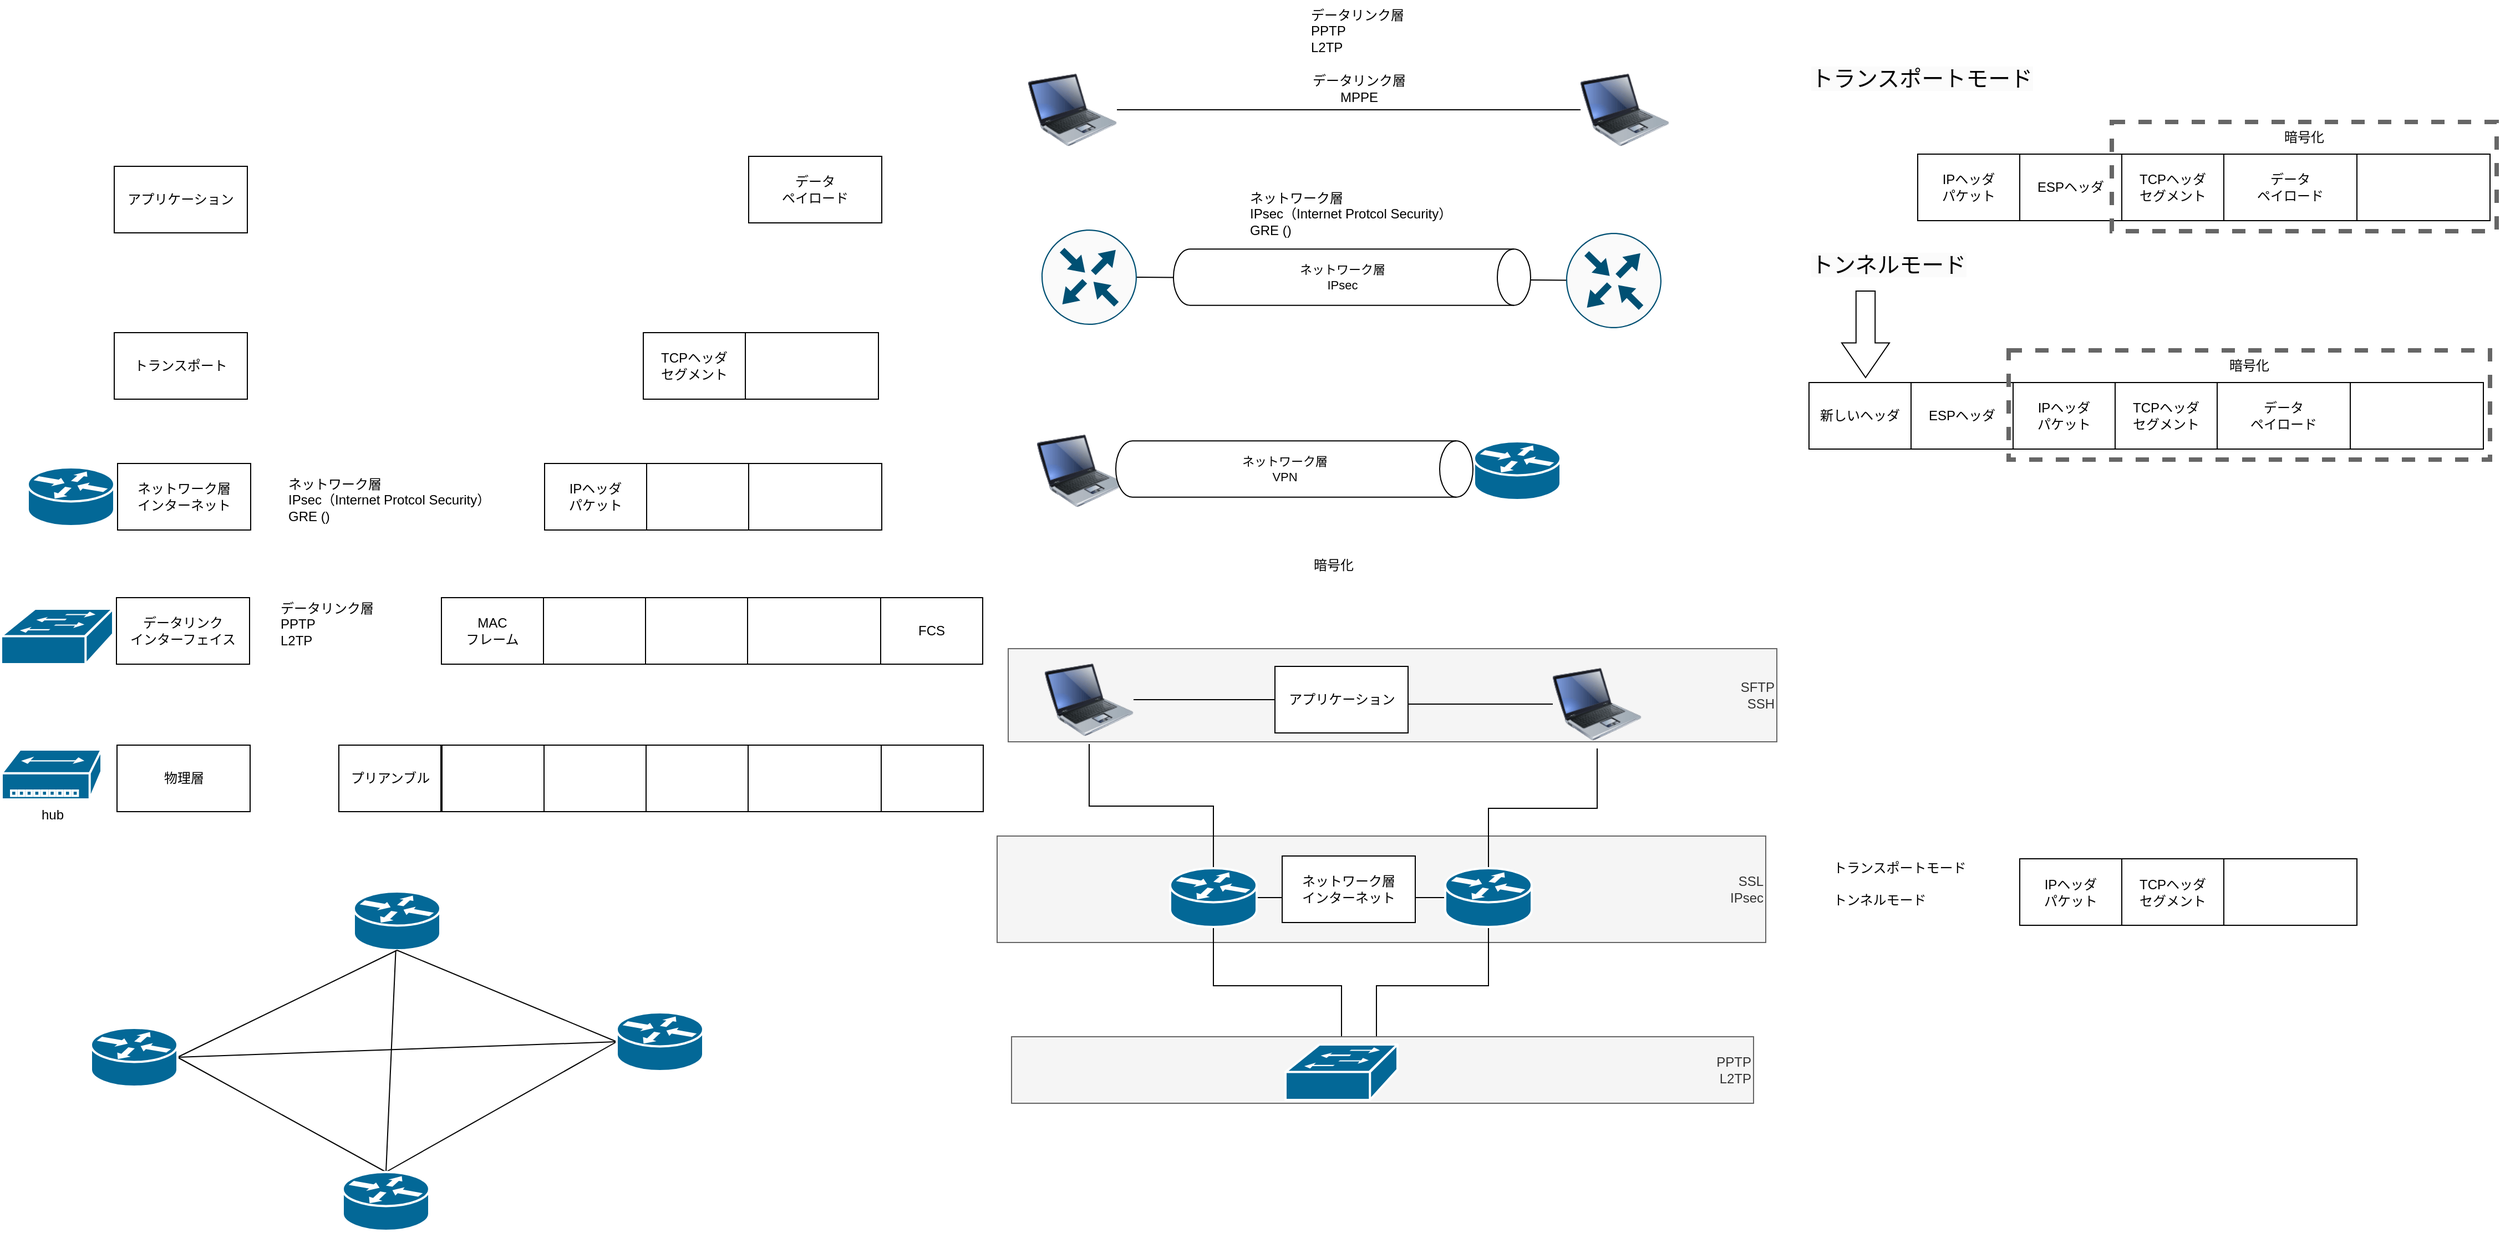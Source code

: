 <mxfile version="21.7.4" type="github">
  <diagram name="ページ1" id="dT8lKvFCBUrScKRdb4rl">
    <mxGraphModel dx="6296" dy="2831" grid="0" gridSize="10" guides="1" tooltips="1" connect="1" arrows="1" fold="1" page="1" pageScale="1" pageWidth="827" pageHeight="1169" math="0" shadow="0">
      <root>
        <mxCell id="0" />
        <mxCell id="1" parent="0" />
        <mxCell id="yY2GGmouGdZw-M5n04Jn-40" value="SFTP&lt;br&gt;SSH" style="whiteSpace=wrap;html=1;fillColor=#f5f5f5;fontColor=#333333;strokeColor=#666666;align=right;" parent="1" vertex="1">
          <mxGeometry x="113" y="607" width="693" height="84" as="geometry" />
        </mxCell>
        <mxCell id="yY2GGmouGdZw-M5n04Jn-41" value="SSL&lt;br&gt;IPsec" style="whiteSpace=wrap;html=1;align=right;fillColor=#f5f5f5;fontColor=#333333;strokeColor=#666666;" parent="1" vertex="1">
          <mxGeometry x="103" y="776" width="693" height="96" as="geometry" />
        </mxCell>
        <mxCell id="H7sqoX2Ojq_gLP6LzIEQ-5" style="rounded=0;orthogonalLoop=1;jettySize=auto;html=1;exitX=1;exitY=0.5;exitDx=0;exitDy=0;endArrow=none;endFill=0;" parent="1" source="H7sqoX2Ojq_gLP6LzIEQ-2" target="H7sqoX2Ojq_gLP6LzIEQ-3" edge="1">
          <mxGeometry relative="1" as="geometry" />
        </mxCell>
        <mxCell id="H7sqoX2Ojq_gLP6LzIEQ-2" value="" style="image;html=1;image=img/lib/clip_art/computers/Laptop_128x128.png" parent="1" vertex="1">
          <mxGeometry x="131" y="81" width="80" height="80" as="geometry" />
        </mxCell>
        <mxCell id="H7sqoX2Ojq_gLP6LzIEQ-3" value="" style="image;html=1;image=img/lib/clip_art/computers/Laptop_128x128.png" parent="1" vertex="1">
          <mxGeometry x="629" y="81" width="80" height="80" as="geometry" />
        </mxCell>
        <mxCell id="H7sqoX2Ojq_gLP6LzIEQ-10" style="edgeStyle=none;shape=connector;rounded=0;orthogonalLoop=1;jettySize=auto;html=1;exitX=1;exitY=0.5;exitDx=0;exitDy=0;exitPerimeter=0;labelBackgroundColor=default;strokeColor=default;fontFamily=Helvetica;fontSize=11;fontColor=default;endArrow=none;endFill=0;" parent="1" source="H7sqoX2Ojq_gLP6LzIEQ-7" target="H7sqoX2Ojq_gLP6LzIEQ-9" edge="1">
          <mxGeometry relative="1" as="geometry" />
        </mxCell>
        <mxCell id="H7sqoX2Ojq_gLP6LzIEQ-7" value="" style="sketch=0;points=[[0.5,0,0],[1,0.5,0],[0.5,1,0],[0,0.5,0],[0.145,0.145,0],[0.856,0.145,0],[0.855,0.856,0],[0.145,0.855,0]];verticalLabelPosition=bottom;html=1;verticalAlign=top;aspect=fixed;align=center;pointerEvents=1;shape=mxgraph.cisco19.rect;prIcon=router;fillColor=#FAFAFA;strokeColor=#005073;fontFamily=Helvetica;fontSize=11;fontColor=default;" parent="1" vertex="1">
          <mxGeometry x="143" y="229" width="86" height="86" as="geometry" />
        </mxCell>
        <mxCell id="H7sqoX2Ojq_gLP6LzIEQ-9" value="" style="sketch=0;points=[[0.5,0,0],[1,0.5,0],[0.5,1,0],[0,0.5,0],[0.145,0.145,0],[0.856,0.145,0],[0.855,0.856,0],[0.145,0.855,0]];verticalLabelPosition=bottom;html=1;verticalAlign=top;aspect=fixed;align=center;pointerEvents=1;shape=mxgraph.cisco19.rect;prIcon=router;fillColor=#FAFAFA;strokeColor=#005073;fontFamily=Helvetica;fontSize=11;fontColor=default;" parent="1" vertex="1">
          <mxGeometry x="616" y="232" width="86" height="86" as="geometry" />
        </mxCell>
        <mxCell id="6HCTai23pFKR4svxLffy-1" value="トランスポートモード&lt;br&gt;&lt;br&gt;トンネルモード&lt;br&gt;" style="text;html=1;align=left;verticalAlign=middle;resizable=0;points=[];autosize=1;strokeColor=none;fillColor=none;" parent="1" vertex="1">
          <mxGeometry x="855" y="791" width="138" height="55" as="geometry" />
        </mxCell>
        <mxCell id="6HCTai23pFKR4svxLffy-2" value="データリンク層&lt;br&gt;PPTP&lt;br&gt;L2TP" style="text;html=1;align=left;verticalAlign=middle;resizable=0;points=[];autosize=1;strokeColor=none;fillColor=none;" parent="1" vertex="1">
          <mxGeometry x="-545" y="557" width="102" height="55" as="geometry" />
        </mxCell>
        <mxCell id="6HCTai23pFKR4svxLffy-3" value="ネットワーク層&lt;br&gt;IPsec（Internet Protcol Security）&lt;br&gt;GRE ()" style="text;html=1;align=left;verticalAlign=middle;resizable=0;points=[];autosize=1;strokeColor=none;fillColor=none;" parent="1" vertex="1">
          <mxGeometry x="-538" y="445" width="200" height="55" as="geometry" />
        </mxCell>
        <mxCell id="6HCTai23pFKR4svxLffy-6" value="データリンク層&lt;br&gt;MPPE" style="text;html=1;align=center;verticalAlign=middle;resizable=0;points=[];autosize=1;strokeColor=none;fillColor=none;" parent="1" vertex="1">
          <mxGeometry x="378" y="81" width="102" height="41" as="geometry" />
        </mxCell>
        <mxCell id="6HCTai23pFKR4svxLffy-9" value="" style="group" parent="1" vertex="1" connectable="0">
          <mxGeometry x="287" y="242" width="272" height="60" as="geometry" />
        </mxCell>
        <mxCell id="6HCTai23pFKR4svxLffy-7" value="" style="shape=cylinder3;whiteSpace=wrap;html=1;boundedLbl=1;backgroundOutline=1;size=15;rotation=90;" parent="6HCTai23pFKR4svxLffy-9" vertex="1">
          <mxGeometry x="110.658" y="-131" width="50.683" height="322" as="geometry" />
        </mxCell>
        <mxCell id="6HCTai23pFKR4svxLffy-8" value="ネットワーク層&lt;br&gt;IPsec" style="edgeLabel;html=1;align=center;verticalAlign=middle;resizable=0;points=[];fontSize=11;fontFamily=Helvetica;fontColor=default;" parent="6HCTai23pFKR4svxLffy-9" vertex="1" connectable="0">
          <mxGeometry x="126.708" y="30" as="geometry" />
        </mxCell>
        <mxCell id="6HCTai23pFKR4svxLffy-10" value="" style="image;html=1;image=img/lib/clip_art/computers/Laptop_128x128.png" parent="1" vertex="1">
          <mxGeometry x="139" y="406.5" width="80" height="80" as="geometry" />
        </mxCell>
        <mxCell id="6HCTai23pFKR4svxLffy-14" value="" style="shape=mxgraph.cisco.routers.router;sketch=0;html=1;pointerEvents=1;dashed=0;fillColor=#036897;strokeColor=#ffffff;strokeWidth=2;verticalLabelPosition=bottom;verticalAlign=top;align=center;outlineConnect=0;fontFamily=Helvetica;fontSize=11;fontColor=default;" parent="1" vertex="1">
          <mxGeometry x="533" y="420" width="78" height="53" as="geometry" />
        </mxCell>
        <mxCell id="6HCTai23pFKR4svxLffy-16" value="" style="group" parent="1" vertex="1" connectable="0">
          <mxGeometry x="235" y="415" width="272" height="60" as="geometry" />
        </mxCell>
        <mxCell id="6HCTai23pFKR4svxLffy-17" value="" style="shape=cylinder3;whiteSpace=wrap;html=1;boundedLbl=1;backgroundOutline=1;size=15;rotation=90;" parent="6HCTai23pFKR4svxLffy-16" vertex="1">
          <mxGeometry x="110.658" y="-131" width="50.683" height="322" as="geometry" />
        </mxCell>
        <mxCell id="6HCTai23pFKR4svxLffy-18" value="ネットワーク層&lt;br&gt;VPN" style="edgeLabel;html=1;align=center;verticalAlign=middle;resizable=0;points=[];fontSize=11;fontFamily=Helvetica;fontColor=default;" parent="6HCTai23pFKR4svxLffy-16" vertex="1" connectable="0">
          <mxGeometry x="126.708" y="30" as="geometry" />
        </mxCell>
        <mxCell id="iN7foIdZGMYLOi0Fs2he-1" value="" style="shape=mxgraph.cisco.routers.router;sketch=0;html=1;pointerEvents=1;dashed=0;fillColor=#036897;strokeColor=#ffffff;strokeWidth=2;verticalLabelPosition=bottom;verticalAlign=top;align=center;outlineConnect=0;fontFamily=Helvetica;fontSize=11;fontColor=default;" parent="1" vertex="1">
          <mxGeometry x="-477" y="826" width="78" height="53" as="geometry" />
        </mxCell>
        <mxCell id="iN7foIdZGMYLOi0Fs2he-5" style="rounded=0;orthogonalLoop=1;jettySize=auto;html=1;exitX=1;exitY=0.5;exitDx=0;exitDy=0;exitPerimeter=0;endArrow=none;endFill=0;entryX=0.5;entryY=1;entryDx=0;entryDy=0;entryPerimeter=0;" parent="1" source="iN7foIdZGMYLOi0Fs2he-2" target="iN7foIdZGMYLOi0Fs2he-1" edge="1">
          <mxGeometry relative="1" as="geometry" />
        </mxCell>
        <mxCell id="iN7foIdZGMYLOi0Fs2he-7" style="edgeStyle=none;shape=connector;rounded=0;orthogonalLoop=1;jettySize=auto;html=1;exitX=1;exitY=0.5;exitDx=0;exitDy=0;exitPerimeter=0;entryX=0.5;entryY=0;entryDx=0;entryDy=0;entryPerimeter=0;labelBackgroundColor=default;strokeColor=default;fontFamily=Helvetica;fontSize=11;fontColor=default;endArrow=none;endFill=0;" parent="1" source="iN7foIdZGMYLOi0Fs2he-2" target="iN7foIdZGMYLOi0Fs2he-4" edge="1">
          <mxGeometry relative="1" as="geometry" />
        </mxCell>
        <mxCell id="iN7foIdZGMYLOi0Fs2he-9" style="edgeStyle=none;shape=connector;rounded=0;orthogonalLoop=1;jettySize=auto;html=1;exitX=1;exitY=0.5;exitDx=0;exitDy=0;exitPerimeter=0;entryX=0;entryY=0.5;entryDx=0;entryDy=0;entryPerimeter=0;labelBackgroundColor=default;strokeColor=default;fontFamily=Helvetica;fontSize=11;fontColor=default;endArrow=none;endFill=0;" parent="1" source="iN7foIdZGMYLOi0Fs2he-2" target="iN7foIdZGMYLOi0Fs2he-3" edge="1">
          <mxGeometry relative="1" as="geometry" />
        </mxCell>
        <mxCell id="iN7foIdZGMYLOi0Fs2he-2" value="" style="shape=mxgraph.cisco.routers.router;sketch=0;html=1;pointerEvents=1;dashed=0;fillColor=#036897;strokeColor=#ffffff;strokeWidth=2;verticalLabelPosition=bottom;verticalAlign=top;align=center;outlineConnect=0;fontFamily=Helvetica;fontSize=11;fontColor=default;" parent="1" vertex="1">
          <mxGeometry x="-714" y="949" width="78" height="53" as="geometry" />
        </mxCell>
        <mxCell id="iN7foIdZGMYLOi0Fs2he-10" style="edgeStyle=none;shape=connector;rounded=0;orthogonalLoop=1;jettySize=auto;html=1;exitX=0;exitY=0.5;exitDx=0;exitDy=0;exitPerimeter=0;entryX=0.5;entryY=1;entryDx=0;entryDy=0;entryPerimeter=0;labelBackgroundColor=default;strokeColor=default;fontFamily=Helvetica;fontSize=11;fontColor=default;endArrow=none;endFill=0;" parent="1" source="iN7foIdZGMYLOi0Fs2he-3" target="iN7foIdZGMYLOi0Fs2he-1" edge="1">
          <mxGeometry relative="1" as="geometry" />
        </mxCell>
        <mxCell id="iN7foIdZGMYLOi0Fs2he-11" style="edgeStyle=none;shape=connector;rounded=0;orthogonalLoop=1;jettySize=auto;html=1;exitX=0;exitY=0.5;exitDx=0;exitDy=0;exitPerimeter=0;entryX=0.5;entryY=0;entryDx=0;entryDy=0;entryPerimeter=0;labelBackgroundColor=default;strokeColor=default;fontFamily=Helvetica;fontSize=11;fontColor=default;endArrow=none;endFill=0;" parent="1" source="iN7foIdZGMYLOi0Fs2he-3" target="iN7foIdZGMYLOi0Fs2he-4" edge="1">
          <mxGeometry relative="1" as="geometry" />
        </mxCell>
        <mxCell id="iN7foIdZGMYLOi0Fs2he-3" value="" style="shape=mxgraph.cisco.routers.router;sketch=0;html=1;pointerEvents=1;dashed=0;fillColor=#036897;strokeColor=#ffffff;strokeWidth=2;verticalLabelPosition=bottom;verticalAlign=top;align=center;outlineConnect=0;fontFamily=Helvetica;fontSize=11;fontColor=default;" parent="1" vertex="1">
          <mxGeometry x="-240" y="935" width="78" height="53" as="geometry" />
        </mxCell>
        <mxCell id="iN7foIdZGMYLOi0Fs2he-12" style="edgeStyle=none;shape=connector;rounded=0;orthogonalLoop=1;jettySize=auto;html=1;exitX=0.5;exitY=0;exitDx=0;exitDy=0;exitPerimeter=0;labelBackgroundColor=default;strokeColor=default;fontFamily=Helvetica;fontSize=11;fontColor=default;endArrow=none;endFill=0;" parent="1" source="iN7foIdZGMYLOi0Fs2he-4" target="iN7foIdZGMYLOi0Fs2he-1" edge="1">
          <mxGeometry relative="1" as="geometry" />
        </mxCell>
        <mxCell id="iN7foIdZGMYLOi0Fs2he-4" value="" style="shape=mxgraph.cisco.routers.router;sketch=0;html=1;pointerEvents=1;dashed=0;fillColor=#036897;strokeColor=#ffffff;strokeWidth=2;verticalLabelPosition=bottom;verticalAlign=top;align=center;outlineConnect=0;fontFamily=Helvetica;fontSize=11;fontColor=default;" parent="1" vertex="1">
          <mxGeometry x="-487" y="1079" width="78" height="53" as="geometry" />
        </mxCell>
        <mxCell id="yY2GGmouGdZw-M5n04Jn-1" value="暗号化" style="text;html=1;align=center;verticalAlign=middle;resizable=0;points=[];autosize=1;strokeColor=none;fillColor=none;" parent="1" vertex="1">
          <mxGeometry x="379" y="519" width="54" height="26" as="geometry" />
        </mxCell>
        <mxCell id="yY2GGmouGdZw-M5n04Jn-2" value="データ&lt;br&gt;ペイロード" style="whiteSpace=wrap;html=1;" parent="1" vertex="1">
          <mxGeometry x="-121" y="163" width="120" height="60" as="geometry" />
        </mxCell>
        <mxCell id="yY2GGmouGdZw-M5n04Jn-3" value="" style="whiteSpace=wrap;html=1;" parent="1" vertex="1">
          <mxGeometry x="-124" y="322" width="120" height="60" as="geometry" />
        </mxCell>
        <mxCell id="yY2GGmouGdZw-M5n04Jn-4" value="TCPヘッダ&lt;br&gt;セグメント" style="whiteSpace=wrap;html=1;" parent="1" vertex="1">
          <mxGeometry x="-216" y="322" width="92" height="60" as="geometry" />
        </mxCell>
        <mxCell id="yY2GGmouGdZw-M5n04Jn-5" value="" style="whiteSpace=wrap;html=1;" parent="1" vertex="1">
          <mxGeometry x="-213" y="440" width="92" height="60" as="geometry" />
        </mxCell>
        <mxCell id="yY2GGmouGdZw-M5n04Jn-6" value="" style="whiteSpace=wrap;html=1;" parent="1" vertex="1">
          <mxGeometry x="-121" y="440" width="120" height="60" as="geometry" />
        </mxCell>
        <mxCell id="yY2GGmouGdZw-M5n04Jn-7" value="IPヘッダ&lt;br&gt;パケット" style="whiteSpace=wrap;html=1;" parent="1" vertex="1">
          <mxGeometry x="-305" y="440" width="92" height="60" as="geometry" />
        </mxCell>
        <mxCell id="yY2GGmouGdZw-M5n04Jn-8" value="" style="whiteSpace=wrap;html=1;" parent="1" vertex="1">
          <mxGeometry x="-122" y="561" width="120" height="60" as="geometry" />
        </mxCell>
        <mxCell id="yY2GGmouGdZw-M5n04Jn-9" value="" style="whiteSpace=wrap;html=1;" parent="1" vertex="1">
          <mxGeometry x="-214" y="561" width="92" height="60" as="geometry" />
        </mxCell>
        <mxCell id="yY2GGmouGdZw-M5n04Jn-10" value="" style="whiteSpace=wrap;html=1;" parent="1" vertex="1">
          <mxGeometry x="-306" y="561" width="92" height="60" as="geometry" />
        </mxCell>
        <mxCell id="yY2GGmouGdZw-M5n04Jn-11" value="FCS" style="whiteSpace=wrap;html=1;" parent="1" vertex="1">
          <mxGeometry x="-2" y="561" width="92" height="60" as="geometry" />
        </mxCell>
        <mxCell id="yY2GGmouGdZw-M5n04Jn-12" value="アプリケーション" style="whiteSpace=wrap;html=1;" parent="1" vertex="1">
          <mxGeometry x="-693" y="172" width="120" height="60" as="geometry" />
        </mxCell>
        <mxCell id="yY2GGmouGdZw-M5n04Jn-13" value="トランスポート" style="whiteSpace=wrap;html=1;" parent="1" vertex="1">
          <mxGeometry x="-693" y="322" width="120" height="60" as="geometry" />
        </mxCell>
        <mxCell id="yY2GGmouGdZw-M5n04Jn-14" value="ネットワーク層&lt;br&gt;インターネット" style="whiteSpace=wrap;html=1;" parent="1" vertex="1">
          <mxGeometry x="-690" y="440" width="120" height="60" as="geometry" />
        </mxCell>
        <mxCell id="yY2GGmouGdZw-M5n04Jn-15" value="データリンク&lt;br&gt;インターフェイス" style="whiteSpace=wrap;html=1;" parent="1" vertex="1">
          <mxGeometry x="-691" y="561" width="120" height="60" as="geometry" />
        </mxCell>
        <mxCell id="yY2GGmouGdZw-M5n04Jn-16" value="" style="shape=mxgraph.cisco.routers.router;sketch=0;html=1;pointerEvents=1;dashed=0;fillColor=#036897;strokeColor=#ffffff;strokeWidth=2;verticalLabelPosition=bottom;verticalAlign=top;align=center;outlineConnect=0;fontFamily=Helvetica;fontSize=11;fontColor=default;" parent="1" vertex="1">
          <mxGeometry x="-771" y="443.5" width="78" height="53" as="geometry" />
        </mxCell>
        <mxCell id="yY2GGmouGdZw-M5n04Jn-17" value="" style="shape=mxgraph.cisco.switches.workgroup_switch;sketch=0;html=1;pointerEvents=1;dashed=0;fillColor=#036897;strokeColor=#ffffff;strokeWidth=2;verticalLabelPosition=bottom;verticalAlign=top;align=center;outlineConnect=0;fontFamily=Helvetica;fontSize=11;fontColor=default;" parent="1" vertex="1">
          <mxGeometry x="-795" y="571" width="101" height="50" as="geometry" />
        </mxCell>
        <mxCell id="yY2GGmouGdZw-M5n04Jn-18" value="MAC&lt;br&gt;フレーム" style="whiteSpace=wrap;html=1;" parent="1" vertex="1">
          <mxGeometry x="-398" y="561" width="92" height="60" as="geometry" />
        </mxCell>
        <mxCell id="yY2GGmouGdZw-M5n04Jn-19" value="" style="whiteSpace=wrap;html=1;" parent="1" vertex="1">
          <mxGeometry x="-1.5" y="694" width="92" height="60" as="geometry" />
        </mxCell>
        <mxCell id="yY2GGmouGdZw-M5n04Jn-20" value="物理層" style="whiteSpace=wrap;html=1;" parent="1" vertex="1">
          <mxGeometry x="-690.5" y="694" width="120" height="60" as="geometry" />
        </mxCell>
        <mxCell id="yY2GGmouGdZw-M5n04Jn-21" value="" style="whiteSpace=wrap;html=1;" parent="1" vertex="1">
          <mxGeometry x="-397.5" y="694" width="92" height="60" as="geometry" />
        </mxCell>
        <mxCell id="yY2GGmouGdZw-M5n04Jn-22" value="" style="whiteSpace=wrap;html=1;" parent="1" vertex="1">
          <mxGeometry x="-121.5" y="694" width="120" height="60" as="geometry" />
        </mxCell>
        <mxCell id="yY2GGmouGdZw-M5n04Jn-23" value="" style="whiteSpace=wrap;html=1;" parent="1" vertex="1">
          <mxGeometry x="-213.5" y="694" width="92" height="60" as="geometry" />
        </mxCell>
        <mxCell id="yY2GGmouGdZw-M5n04Jn-24" value="" style="whiteSpace=wrap;html=1;" parent="1" vertex="1">
          <mxGeometry x="-305.5" y="694" width="92" height="60" as="geometry" />
        </mxCell>
        <mxCell id="yY2GGmouGdZw-M5n04Jn-25" value="プリアンブル" style="whiteSpace=wrap;html=1;" parent="1" vertex="1">
          <mxGeometry x="-490.5" y="694" width="92" height="60" as="geometry" />
        </mxCell>
        <mxCell id="yY2GGmouGdZw-M5n04Jn-26" value="hub" style="shape=mxgraph.cisco.hubs_and_gateways.small_hub;sketch=0;html=1;pointerEvents=1;dashed=0;fillColor=#036897;strokeColor=#ffffff;strokeWidth=2;verticalLabelPosition=bottom;verticalAlign=top;align=center;outlineConnect=0;" parent="1" vertex="1">
          <mxGeometry x="-794.5" y="698" width="90" height="45" as="geometry" />
        </mxCell>
        <mxCell id="yY2GGmouGdZw-M5n04Jn-33" style="edgeStyle=orthogonalEdgeStyle;rounded=0;orthogonalLoop=1;jettySize=auto;html=1;exitX=1;exitY=0.5;exitDx=0;exitDy=0;entryX=0;entryY=0.5;entryDx=0;entryDy=0;endArrow=none;endFill=0;" parent="1" source="yY2GGmouGdZw-M5n04Jn-27" target="yY2GGmouGdZw-M5n04Jn-32" edge="1">
          <mxGeometry relative="1" as="geometry" />
        </mxCell>
        <mxCell id="yY2GGmouGdZw-M5n04Jn-34" style="edgeStyle=orthogonalEdgeStyle;shape=connector;rounded=0;orthogonalLoop=1;jettySize=auto;html=1;exitX=0.5;exitY=1;exitDx=0;exitDy=0;entryX=0.5;entryY=0;entryDx=0;entryDy=0;entryPerimeter=0;labelBackgroundColor=default;strokeColor=default;fontFamily=Helvetica;fontSize=11;fontColor=default;endArrow=none;endFill=0;" parent="1" source="yY2GGmouGdZw-M5n04Jn-27" target="yY2GGmouGdZw-M5n04Jn-28" edge="1">
          <mxGeometry relative="1" as="geometry" />
        </mxCell>
        <mxCell id="yY2GGmouGdZw-M5n04Jn-27" value="" style="image;html=1;image=img/lib/clip_art/computers/Laptop_128x128.png" parent="1" vertex="1">
          <mxGeometry x="146" y="613" width="80" height="80" as="geometry" />
        </mxCell>
        <mxCell id="yY2GGmouGdZw-M5n04Jn-36" style="edgeStyle=orthogonalEdgeStyle;shape=connector;rounded=0;orthogonalLoop=1;jettySize=auto;html=1;exitX=1;exitY=0.5;exitDx=0;exitDy=0;exitPerimeter=0;labelBackgroundColor=default;strokeColor=default;fontFamily=Helvetica;fontSize=11;fontColor=default;endArrow=none;endFill=0;" parent="1" source="yY2GGmouGdZw-M5n04Jn-28" target="yY2GGmouGdZw-M5n04Jn-35" edge="1">
          <mxGeometry relative="1" as="geometry" />
        </mxCell>
        <mxCell id="yY2GGmouGdZw-M5n04Jn-48" style="edgeStyle=orthogonalEdgeStyle;shape=connector;rounded=0;orthogonalLoop=1;jettySize=auto;html=1;exitX=0.5;exitY=1;exitDx=0;exitDy=0;exitPerimeter=0;labelBackgroundColor=default;strokeColor=default;fontFamily=Helvetica;fontSize=11;fontColor=default;endArrow=none;endFill=0;" parent="1" source="yY2GGmouGdZw-M5n04Jn-28" target="yY2GGmouGdZw-M5n04Jn-42" edge="1">
          <mxGeometry relative="1" as="geometry" />
        </mxCell>
        <mxCell id="yY2GGmouGdZw-M5n04Jn-28" value="" style="shape=mxgraph.cisco.routers.router;sketch=0;html=1;pointerEvents=1;dashed=0;fillColor=#036897;strokeColor=#ffffff;strokeWidth=2;verticalLabelPosition=bottom;verticalAlign=top;align=center;outlineConnect=0;fontFamily=Helvetica;fontSize=11;fontColor=default;" parent="1" vertex="1">
          <mxGeometry x="259" y="805" width="78" height="53" as="geometry" />
        </mxCell>
        <mxCell id="yY2GGmouGdZw-M5n04Jn-29" value="アプリケーション" style="whiteSpace=wrap;html=1;" parent="1" vertex="1">
          <mxGeometry x="353.5" y="623" width="120" height="60" as="geometry" />
        </mxCell>
        <mxCell id="yY2GGmouGdZw-M5n04Jn-37" style="edgeStyle=orthogonalEdgeStyle;shape=connector;rounded=0;orthogonalLoop=1;jettySize=auto;html=1;exitX=0.5;exitY=1;exitDx=0;exitDy=0;labelBackgroundColor=default;strokeColor=default;fontFamily=Helvetica;fontSize=11;fontColor=default;endArrow=none;endFill=0;" parent="1" source="yY2GGmouGdZw-M5n04Jn-32" target="yY2GGmouGdZw-M5n04Jn-35" edge="1">
          <mxGeometry relative="1" as="geometry" />
        </mxCell>
        <mxCell id="yY2GGmouGdZw-M5n04Jn-32" value="" style="image;html=1;image=img/lib/clip_art/computers/Laptop_128x128.png" parent="1" vertex="1">
          <mxGeometry x="604" y="617" width="80" height="80" as="geometry" />
        </mxCell>
        <mxCell id="yY2GGmouGdZw-M5n04Jn-47" style="edgeStyle=orthogonalEdgeStyle;shape=connector;rounded=0;orthogonalLoop=1;jettySize=auto;html=1;exitX=0.5;exitY=1;exitDx=0;exitDy=0;exitPerimeter=0;entryX=1;entryY=0;entryDx=0;entryDy=0;entryPerimeter=0;labelBackgroundColor=default;strokeColor=default;fontFamily=Helvetica;fontSize=11;fontColor=default;endArrow=none;endFill=0;" parent="1" source="yY2GGmouGdZw-M5n04Jn-35" target="yY2GGmouGdZw-M5n04Jn-42" edge="1">
          <mxGeometry relative="1" as="geometry">
            <Array as="points">
              <mxPoint x="546" y="911" />
              <mxPoint x="445" y="911" />
              <mxPoint x="445" y="964" />
            </Array>
          </mxGeometry>
        </mxCell>
        <mxCell id="yY2GGmouGdZw-M5n04Jn-35" value="" style="shape=mxgraph.cisco.routers.router;sketch=0;html=1;pointerEvents=1;dashed=0;fillColor=#036897;strokeColor=#ffffff;strokeWidth=2;verticalLabelPosition=bottom;verticalAlign=top;align=center;outlineConnect=0;fontFamily=Helvetica;fontSize=11;fontColor=default;" parent="1" vertex="1">
          <mxGeometry x="507" y="805" width="78" height="53" as="geometry" />
        </mxCell>
        <mxCell id="yY2GGmouGdZw-M5n04Jn-38" value="ネットワーク層&lt;br&gt;インターネット" style="whiteSpace=wrap;html=1;" parent="1" vertex="1">
          <mxGeometry x="360" y="794" width="120" height="60" as="geometry" />
        </mxCell>
        <mxCell id="yY2GGmouGdZw-M5n04Jn-39" value="PPTP&lt;br&gt;L2TP" style="whiteSpace=wrap;html=1;align=right;fillColor=#f5f5f5;fontColor=#333333;strokeColor=#666666;" parent="1" vertex="1">
          <mxGeometry x="116" y="957" width="669" height="60" as="geometry" />
        </mxCell>
        <mxCell id="yY2GGmouGdZw-M5n04Jn-42" value="" style="shape=mxgraph.cisco.switches.workgroup_switch;sketch=0;html=1;pointerEvents=1;dashed=0;fillColor=#036897;strokeColor=#ffffff;strokeWidth=2;verticalLabelPosition=bottom;verticalAlign=top;align=center;outlineConnect=0;fontFamily=Helvetica;fontSize=11;fontColor=default;" parent="1" vertex="1">
          <mxGeometry x="363" y="964" width="101" height="50" as="geometry" />
        </mxCell>
        <mxCell id="kiuYkO8eHHvAf3UtzUh4-1" value="TCPヘッダ&lt;br style=&quot;border-color: var(--border-color);&quot;&gt;セグメント" style="whiteSpace=wrap;html=1;" vertex="1" parent="1">
          <mxGeometry x="1117" y="796.5" width="92" height="60" as="geometry" />
        </mxCell>
        <mxCell id="kiuYkO8eHHvAf3UtzUh4-2" value="" style="whiteSpace=wrap;html=1;" vertex="1" parent="1">
          <mxGeometry x="1209" y="796.5" width="120" height="60" as="geometry" />
        </mxCell>
        <mxCell id="kiuYkO8eHHvAf3UtzUh4-3" value="IPヘッダ&lt;br&gt;パケット" style="whiteSpace=wrap;html=1;" vertex="1" parent="1">
          <mxGeometry x="1025" y="796.5" width="92" height="60" as="geometry" />
        </mxCell>
        <mxCell id="kiuYkO8eHHvAf3UtzUh4-4" value="&lt;span style=&quot;color: rgb(0, 0, 0); font-family: Helvetica; font-size: 20px; font-style: normal; font-variant-ligatures: normal; font-variant-caps: normal; font-weight: 400; letter-spacing: normal; orphans: 2; text-align: left; text-indent: 0px; text-transform: none; widows: 2; word-spacing: 0px; -webkit-text-stroke-width: 0px; background-color: rgb(251, 251, 251); text-decoration-thickness: initial; text-decoration-style: initial; text-decoration-color: initial; float: none; display: inline !important;&quot;&gt;トランスポートモード&lt;/span&gt;&lt;br style=&quot;border-color: var(--border-color); color: rgb(0, 0, 0); font-family: Helvetica; font-size: 20px; font-style: normal; font-variant-ligatures: normal; font-variant-caps: normal; font-weight: 400; letter-spacing: normal; orphans: 2; text-align: left; text-indent: 0px; text-transform: none; widows: 2; word-spacing: 0px; -webkit-text-stroke-width: 0px; background-color: rgb(251, 251, 251); text-decoration-thickness: initial; text-decoration-style: initial; text-decoration-color: initial;&quot;&gt;" style="text;whiteSpace=wrap;html=1;fontSize=20;" vertex="1" parent="1">
          <mxGeometry x="835" y="74" width="227.49" height="39.42" as="geometry" />
        </mxCell>
        <mxCell id="kiuYkO8eHHvAf3UtzUh4-5" value="データリンク層&lt;br&gt;PPTP&lt;br&gt;L2TP" style="text;html=1;align=left;verticalAlign=middle;resizable=0;points=[];autosize=1;strokeColor=none;fillColor=none;" vertex="1" parent="1">
          <mxGeometry x="384" y="22" width="102" height="55" as="geometry" />
        </mxCell>
        <mxCell id="kiuYkO8eHHvAf3UtzUh4-7" value="ネットワーク層&lt;br&gt;IPsec（Internet Protcol Security）&lt;br&gt;GRE ()" style="text;html=1;align=left;verticalAlign=middle;resizable=0;points=[];autosize=1;strokeColor=none;fillColor=none;" vertex="1" parent="1">
          <mxGeometry x="329" y="187" width="200" height="55" as="geometry" />
        </mxCell>
        <mxCell id="kiuYkO8eHHvAf3UtzUh4-8" value="TCPヘッダ&lt;br style=&quot;border-color: var(--border-color);&quot;&gt;セグメント" style="whiteSpace=wrap;html=1;" vertex="1" parent="1">
          <mxGeometry x="1117" y="161" width="92" height="60" as="geometry" />
        </mxCell>
        <mxCell id="kiuYkO8eHHvAf3UtzUh4-9" value="データ&lt;br style=&quot;border-color: var(--border-color);&quot;&gt;ペイロード" style="whiteSpace=wrap;html=1;" vertex="1" parent="1">
          <mxGeometry x="1209" y="161" width="120" height="60" as="geometry" />
        </mxCell>
        <mxCell id="kiuYkO8eHHvAf3UtzUh4-10" value="IPヘッダ&lt;br&gt;パケット" style="whiteSpace=wrap;html=1;" vertex="1" parent="1">
          <mxGeometry x="933" y="161" width="92" height="60" as="geometry" />
        </mxCell>
        <mxCell id="kiuYkO8eHHvAf3UtzUh4-12" value="" style="whiteSpace=wrap;html=1;" vertex="1" parent="1">
          <mxGeometry x="1329" y="161" width="120" height="60" as="geometry" />
        </mxCell>
        <mxCell id="kiuYkO8eHHvAf3UtzUh4-15" value="ESPヘッダ" style="whiteSpace=wrap;html=1;" vertex="1" parent="1">
          <mxGeometry x="1025" y="161" width="92" height="60" as="geometry" />
        </mxCell>
        <mxCell id="kiuYkO8eHHvAf3UtzUh4-16" value="暗号化" style="whiteSpace=wrap;html=1;dashed=1;fillColor=none;strokeWidth=4;verticalAlign=top;strokeColor=#666666;" vertex="1" parent="1">
          <mxGeometry x="1108" y="132" width="347" height="98.5" as="geometry" />
        </mxCell>
        <mxCell id="kiuYkO8eHHvAf3UtzUh4-17" value="&lt;span style=&quot;color: rgb(0, 0, 0); font-family: Helvetica; font-size: 20px; font-style: normal; font-variant-ligatures: normal; font-variant-caps: normal; font-weight: 400; letter-spacing: normal; orphans: 2; text-align: left; text-indent: 0px; text-transform: none; widows: 2; word-spacing: 0px; -webkit-text-stroke-width: 0px; background-color: rgb(251, 251, 251); text-decoration-thickness: initial; text-decoration-style: initial; text-decoration-color: initial; float: none; display: inline !important;&quot;&gt;トンネルモード&lt;/span&gt;" style="text;whiteSpace=wrap;html=1;fontSize=20;" vertex="1" parent="1">
          <mxGeometry x="835" y="242" width="227.49" height="39.42" as="geometry" />
        </mxCell>
        <mxCell id="kiuYkO8eHHvAf3UtzUh4-18" value="TCPヘッダ&lt;br style=&quot;border-color: var(--border-color);&quot;&gt;セグメント" style="whiteSpace=wrap;html=1;" vertex="1" parent="1">
          <mxGeometry x="1111" y="367" width="92" height="60" as="geometry" />
        </mxCell>
        <mxCell id="kiuYkO8eHHvAf3UtzUh4-19" value="データ&lt;br style=&quot;border-color: var(--border-color);&quot;&gt;ペイロード" style="whiteSpace=wrap;html=1;" vertex="1" parent="1">
          <mxGeometry x="1203" y="367" width="120" height="60" as="geometry" />
        </mxCell>
        <mxCell id="kiuYkO8eHHvAf3UtzUh4-20" value="IPヘッダ&lt;br&gt;パケット" style="whiteSpace=wrap;html=1;" vertex="1" parent="1">
          <mxGeometry x="1019" y="367" width="92" height="60" as="geometry" />
        </mxCell>
        <mxCell id="kiuYkO8eHHvAf3UtzUh4-21" value="" style="whiteSpace=wrap;html=1;" vertex="1" parent="1">
          <mxGeometry x="1323" y="367" width="120" height="60" as="geometry" />
        </mxCell>
        <mxCell id="kiuYkO8eHHvAf3UtzUh4-22" value="ESPヘッダ" style="whiteSpace=wrap;html=1;" vertex="1" parent="1">
          <mxGeometry x="927" y="367" width="92" height="60" as="geometry" />
        </mxCell>
        <mxCell id="kiuYkO8eHHvAf3UtzUh4-23" value="暗号化" style="whiteSpace=wrap;html=1;dashed=1;fillColor=none;strokeWidth=4;verticalAlign=top;strokeColor=#666666;" vertex="1" parent="1">
          <mxGeometry x="1015" y="338" width="434" height="98.5" as="geometry" />
        </mxCell>
        <mxCell id="kiuYkO8eHHvAf3UtzUh4-24" value="新しいヘッダ" style="whiteSpace=wrap;html=1;" vertex="1" parent="1">
          <mxGeometry x="835" y="367" width="92" height="60" as="geometry" />
        </mxCell>
        <mxCell id="kiuYkO8eHHvAf3UtzUh4-25" value="" style="shape=singleArrow;whiteSpace=wrap;html=1;arrowWidth=0.4;arrowSize=0.4;rotation=90;" vertex="1" parent="1">
          <mxGeometry x="847" y="302" width="78" height="43" as="geometry" />
        </mxCell>
      </root>
    </mxGraphModel>
  </diagram>
</mxfile>
